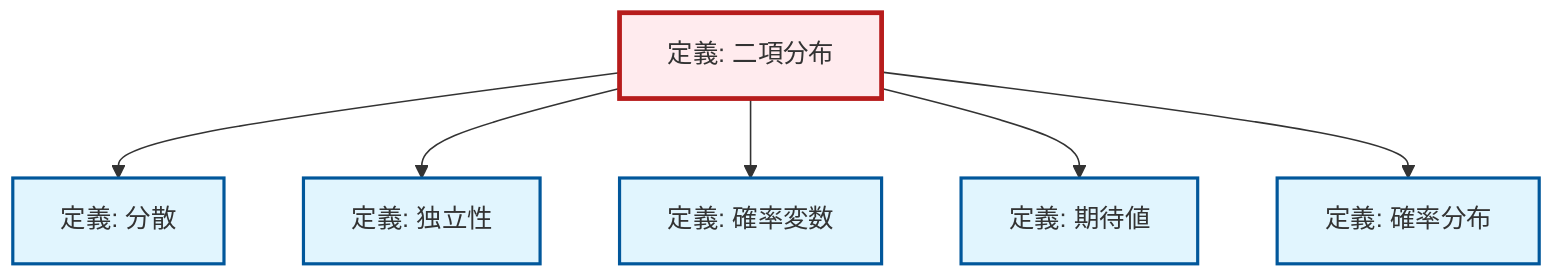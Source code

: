 graph TD
    classDef definition fill:#e1f5fe,stroke:#01579b,stroke-width:2px
    classDef theorem fill:#f3e5f5,stroke:#4a148c,stroke-width:2px
    classDef axiom fill:#fff3e0,stroke:#e65100,stroke-width:2px
    classDef example fill:#e8f5e9,stroke:#1b5e20,stroke-width:2px
    classDef current fill:#ffebee,stroke:#b71c1c,stroke-width:3px
    def-probability-distribution["定義: 確率分布"]:::definition
    def-binomial-distribution["定義: 二項分布"]:::definition
    def-random-variable["定義: 確率変数"]:::definition
    def-variance["定義: 分散"]:::definition
    def-independence["定義: 独立性"]:::definition
    def-expectation["定義: 期待値"]:::definition
    def-binomial-distribution --> def-variance
    def-binomial-distribution --> def-independence
    def-binomial-distribution --> def-random-variable
    def-binomial-distribution --> def-expectation
    def-binomial-distribution --> def-probability-distribution
    class def-binomial-distribution current